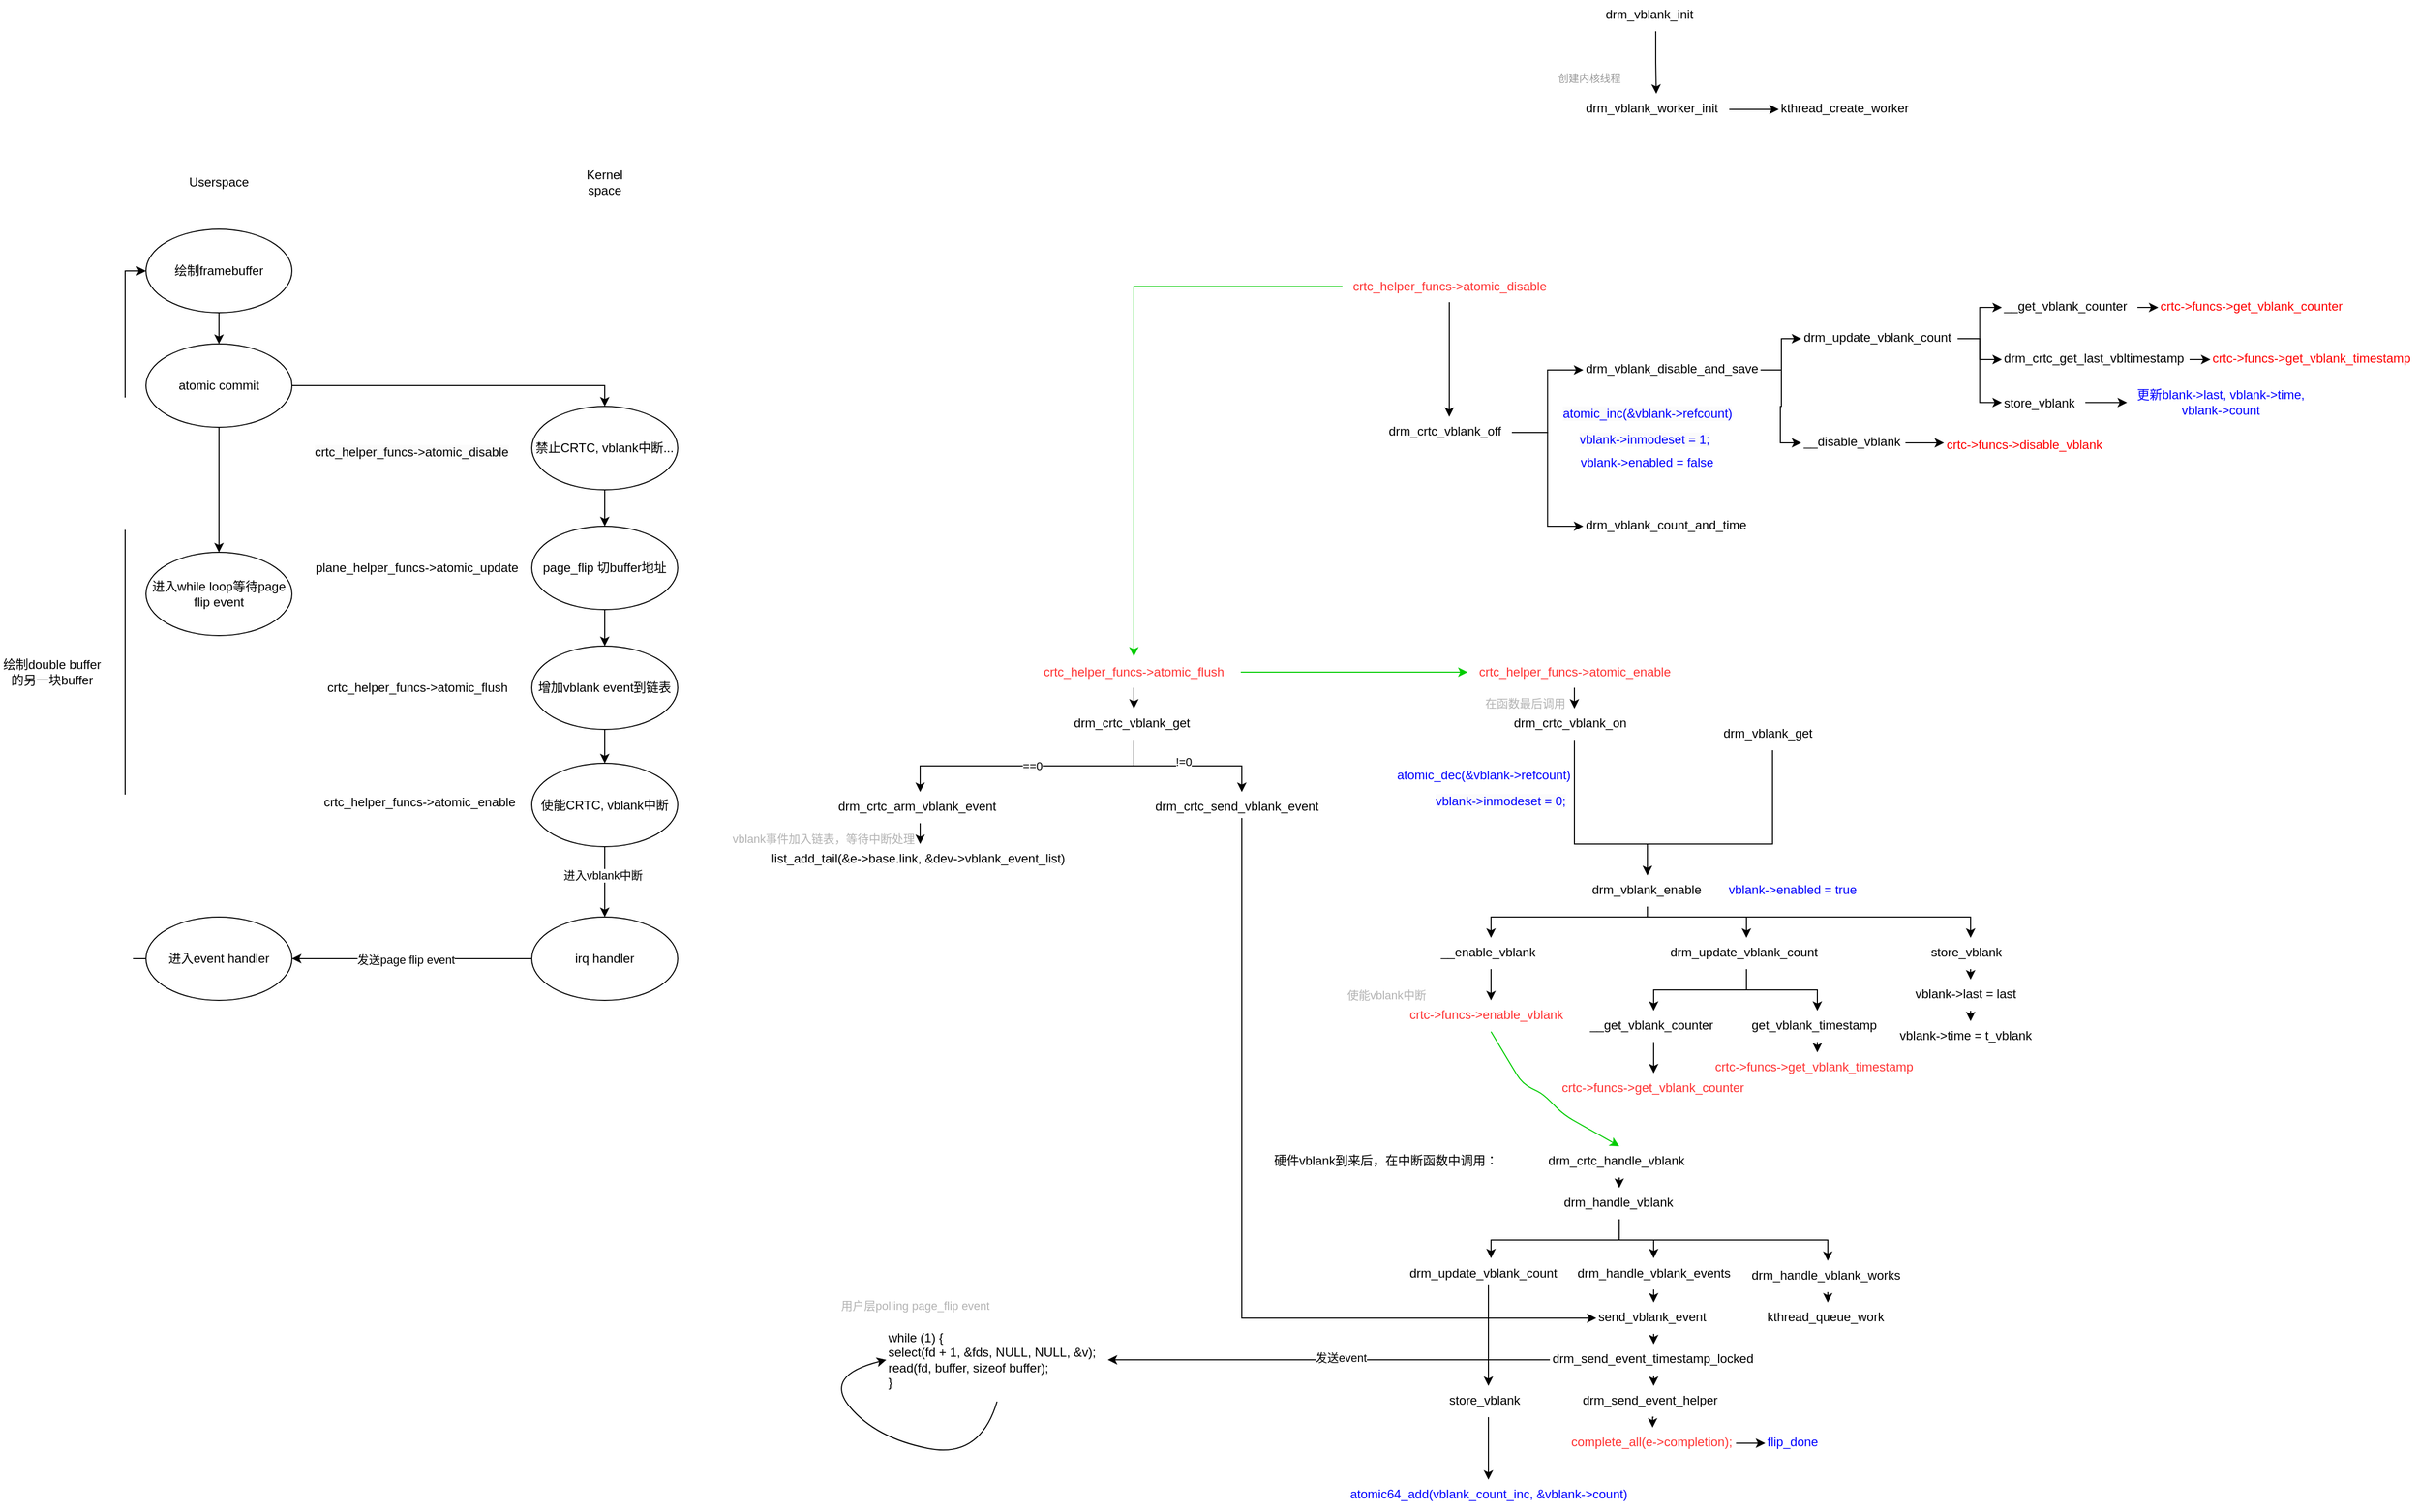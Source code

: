 <mxfile version="24.7.17">
  <diagram name="第 1 页" id="HQs-CLED2X2MUGQiXkbR">
    <mxGraphModel dx="2906" dy="1802" grid="1" gridSize="10" guides="1" tooltips="1" connect="1" arrows="1" fold="1" page="1" pageScale="1" pageWidth="827" pageHeight="1169" math="0" shadow="0">
      <root>
        <mxCell id="0" />
        <mxCell id="1" parent="0" />
        <mxCell id="Cp54ddVQhLDNcRKYRIW8-45" style="edgeStyle=orthogonalEdgeStyle;rounded=0;orthogonalLoop=1;jettySize=auto;html=1;exitX=0;exitY=0.5;exitDx=0;exitDy=0;entryX=0.5;entryY=0;entryDx=0;entryDy=0;strokeColor=#00CC00;" parent="1" source="Cp54ddVQhLDNcRKYRIW8-46" target="Cp54ddVQhLDNcRKYRIW8-13" edge="1">
          <mxGeometry relative="1" as="geometry" />
        </mxCell>
        <mxCell id="IefzmPHaQlymBjuVDhgg-29" style="edgeStyle=orthogonalEdgeStyle;rounded=0;orthogonalLoop=1;jettySize=auto;html=1;exitX=1;exitY=0.5;exitDx=0;exitDy=0;entryX=0;entryY=0.5;entryDx=0;entryDy=0;" edge="1" parent="1" source="HEfscEinG6NMkhZ_wRlj-1" target="Lhvy_onTUj4dt_1nR8uf-39">
          <mxGeometry relative="1" as="geometry" />
        </mxCell>
        <mxCell id="IefzmPHaQlymBjuVDhgg-30" style="edgeStyle=orthogonalEdgeStyle;rounded=0;orthogonalLoop=1;jettySize=auto;html=1;exitX=1;exitY=0.5;exitDx=0;exitDy=0;entryX=0;entryY=0.5;entryDx=0;entryDy=0;" edge="1" parent="1" source="HEfscEinG6NMkhZ_wRlj-1" target="IefzmPHaQlymBjuVDhgg-13">
          <mxGeometry relative="1" as="geometry" />
        </mxCell>
        <mxCell id="HEfscEinG6NMkhZ_wRlj-1" value="drm_crtc_vblank_off" style="text;whiteSpace=wrap;html=1;" parent="1" vertex="1">
          <mxGeometry x="140" y="-220" width="120" height="30" as="geometry" />
        </mxCell>
        <mxCell id="IefzmPHaQlymBjuVDhgg-1" style="edgeStyle=orthogonalEdgeStyle;rounded=0;orthogonalLoop=1;jettySize=auto;html=1;exitX=0.5;exitY=1;exitDx=0;exitDy=0;entryX=0.5;entryY=0;entryDx=0;entryDy=0;" edge="1" parent="1" source="HEfscEinG6NMkhZ_wRlj-2" target="Lhvy_onTUj4dt_1nR8uf-58">
          <mxGeometry relative="1" as="geometry" />
        </mxCell>
        <mxCell id="HEfscEinG6NMkhZ_wRlj-2" value="drm_vblank_init" style="text;whiteSpace=wrap;html=1;" parent="1" vertex="1">
          <mxGeometry x="348" y="-620" width="100" height="30" as="geometry" />
        </mxCell>
        <mxCell id="Lhvy_onTUj4dt_1nR8uf-33" style="edgeStyle=orthogonalEdgeStyle;rounded=0;orthogonalLoop=1;jettySize=auto;html=1;exitX=0.5;exitY=1;exitDx=0;exitDy=0;entryX=0.5;entryY=0;entryDx=0;entryDy=0;" parent="1" source="HEfscEinG6NMkhZ_wRlj-4" target="Lhvy_onTUj4dt_1nR8uf-5" edge="1">
          <mxGeometry relative="1" as="geometry">
            <Array as="points">
              <mxPoint x="320" y="190" />
              <mxPoint x="390" y="190" />
            </Array>
          </mxGeometry>
        </mxCell>
        <mxCell id="HEfscEinG6NMkhZ_wRlj-4" value="drm_crtc_vblank_on" style="text;whiteSpace=wrap;html=1;" parent="1" vertex="1">
          <mxGeometry x="260" y="60" width="120" height="30" as="geometry" />
        </mxCell>
        <mxCell id="Lhvy_onTUj4dt_1nR8uf-4" style="edgeStyle=orthogonalEdgeStyle;rounded=0;orthogonalLoop=1;jettySize=auto;html=1;exitX=0.5;exitY=1;exitDx=0;exitDy=0;entryX=0.5;entryY=0;entryDx=0;entryDy=0;" parent="1" source="Lhvy_onTUj4dt_1nR8uf-1" target="Lhvy_onTUj4dt_1nR8uf-2" edge="1">
          <mxGeometry relative="1" as="geometry" />
        </mxCell>
        <mxCell id="Lhvy_onTUj4dt_1nR8uf-1" value="__enable_vblank" style="text;whiteSpace=wrap;html=1;" parent="1" vertex="1">
          <mxGeometry x="190" y="280" width="100" height="30" as="geometry" />
        </mxCell>
        <mxCell id="Lhvy_onTUj4dt_1nR8uf-2" value="&lt;font color=&quot;#ff3333&quot;&gt;crtc-&amp;gt;funcs-&amp;gt;enable_vblank&lt;/font&gt;" style="text;whiteSpace=wrap;html=1;" parent="1" vertex="1">
          <mxGeometry x="160" y="340" width="160" height="30" as="geometry" />
        </mxCell>
        <mxCell id="Lhvy_onTUj4dt_1nR8uf-6" style="edgeStyle=orthogonalEdgeStyle;rounded=0;orthogonalLoop=1;jettySize=auto;html=1;exitX=0.5;exitY=1;exitDx=0;exitDy=0;entryX=0.5;entryY=0;entryDx=0;entryDy=0;" parent="1" source="Lhvy_onTUj4dt_1nR8uf-5" target="Lhvy_onTUj4dt_1nR8uf-1" edge="1">
          <mxGeometry relative="1" as="geometry">
            <Array as="points">
              <mxPoint x="390" y="260" />
              <mxPoint x="240" y="260" />
            </Array>
          </mxGeometry>
        </mxCell>
        <mxCell id="Lhvy_onTUj4dt_1nR8uf-8" style="edgeStyle=orthogonalEdgeStyle;rounded=0;orthogonalLoop=1;jettySize=auto;html=1;exitX=0.5;exitY=1;exitDx=0;exitDy=0;entryX=0.5;entryY=0;entryDx=0;entryDy=0;" parent="1" source="Lhvy_onTUj4dt_1nR8uf-5" target="Lhvy_onTUj4dt_1nR8uf-7" edge="1">
          <mxGeometry relative="1" as="geometry">
            <Array as="points">
              <mxPoint x="390" y="260" />
              <mxPoint x="485" y="260" />
            </Array>
          </mxGeometry>
        </mxCell>
        <mxCell id="Lhvy_onTUj4dt_1nR8uf-18" style="edgeStyle=orthogonalEdgeStyle;rounded=0;orthogonalLoop=1;jettySize=auto;html=1;exitX=0.5;exitY=1;exitDx=0;exitDy=0;entryX=0.5;entryY=0;entryDx=0;entryDy=0;" parent="1" source="Lhvy_onTUj4dt_1nR8uf-5" target="Lhvy_onTUj4dt_1nR8uf-17" edge="1">
          <mxGeometry relative="1" as="geometry">
            <Array as="points">
              <mxPoint x="390" y="260" />
              <mxPoint x="700" y="260" />
            </Array>
          </mxGeometry>
        </mxCell>
        <mxCell id="Lhvy_onTUj4dt_1nR8uf-5" value="drm_vblank_enable" style="text;whiteSpace=wrap;html=1;" parent="1" vertex="1">
          <mxGeometry x="335" y="220" width="110" height="30" as="geometry" />
        </mxCell>
        <mxCell id="IefzmPHaQlymBjuVDhgg-18" style="edgeStyle=orthogonalEdgeStyle;rounded=0;orthogonalLoop=1;jettySize=auto;html=1;exitX=0.5;exitY=1;exitDx=0;exitDy=0;entryX=0.5;entryY=0;entryDx=0;entryDy=0;" edge="1" parent="1" source="Lhvy_onTUj4dt_1nR8uf-7" target="Lhvy_onTUj4dt_1nR8uf-9">
          <mxGeometry relative="1" as="geometry" />
        </mxCell>
        <mxCell id="IefzmPHaQlymBjuVDhgg-19" style="edgeStyle=orthogonalEdgeStyle;rounded=0;orthogonalLoop=1;jettySize=auto;html=1;exitX=0.5;exitY=1;exitDx=0;exitDy=0;entryX=0.5;entryY=0;entryDx=0;entryDy=0;" edge="1" parent="1" source="Lhvy_onTUj4dt_1nR8uf-7" target="Lhvy_onTUj4dt_1nR8uf-13">
          <mxGeometry relative="1" as="geometry" />
        </mxCell>
        <mxCell id="Lhvy_onTUj4dt_1nR8uf-7" value="drm_update_vblank_count" style="text;whiteSpace=wrap;html=1;" parent="1" vertex="1">
          <mxGeometry x="410" y="280" width="150" height="30" as="geometry" />
        </mxCell>
        <mxCell id="Lhvy_onTUj4dt_1nR8uf-12" style="edgeStyle=orthogonalEdgeStyle;rounded=0;orthogonalLoop=1;jettySize=auto;html=1;exitX=0.5;exitY=1;exitDx=0;exitDy=0;entryX=0.5;entryY=0;entryDx=0;entryDy=0;" parent="1" source="Lhvy_onTUj4dt_1nR8uf-9" target="Lhvy_onTUj4dt_1nR8uf-11" edge="1">
          <mxGeometry relative="1" as="geometry" />
        </mxCell>
        <mxCell id="Lhvy_onTUj4dt_1nR8uf-9" value="__get_vblank_counter" style="text;whiteSpace=wrap;html=1;" parent="1" vertex="1">
          <mxGeometry x="333" y="350" width="126" height="30" as="geometry" />
        </mxCell>
        <mxCell id="Lhvy_onTUj4dt_1nR8uf-11" value="&lt;font color=&quot;#ff3333&quot;&gt;crtc-&amp;gt;funcs-&amp;gt;get_vblank_counter&lt;/font&gt;" style="text;whiteSpace=wrap;html=1;" parent="1" vertex="1">
          <mxGeometry x="306" y="410" width="180" height="30" as="geometry" />
        </mxCell>
        <mxCell id="IefzmPHaQlymBjuVDhgg-20" style="edgeStyle=orthogonalEdgeStyle;rounded=0;orthogonalLoop=1;jettySize=auto;html=1;exitX=0.5;exitY=1;exitDx=0;exitDy=0;entryX=0.5;entryY=0;entryDx=0;entryDy=0;" edge="1" parent="1" source="Lhvy_onTUj4dt_1nR8uf-13" target="Lhvy_onTUj4dt_1nR8uf-15">
          <mxGeometry relative="1" as="geometry" />
        </mxCell>
        <mxCell id="Lhvy_onTUj4dt_1nR8uf-13" value="get_vblank_timestamp" style="text;whiteSpace=wrap;html=1;" parent="1" vertex="1">
          <mxGeometry x="488" y="350" width="130" height="30" as="geometry" />
        </mxCell>
        <mxCell id="Lhvy_onTUj4dt_1nR8uf-15" value="&lt;font color=&quot;#ff3333&quot;&gt;crtc-&amp;gt;funcs-&amp;gt;get_vblank_timestamp&lt;/font&gt;" style="text;whiteSpace=wrap;html=1;" parent="1" vertex="1">
          <mxGeometry x="453" y="390" width="200" height="30" as="geometry" />
        </mxCell>
        <mxCell id="Lhvy_onTUj4dt_1nR8uf-24" style="edgeStyle=orthogonalEdgeStyle;rounded=0;orthogonalLoop=1;jettySize=auto;html=1;exitX=0.5;exitY=1;exitDx=0;exitDy=0;entryX=0.5;entryY=0;entryDx=0;entryDy=0;" parent="1" source="Lhvy_onTUj4dt_1nR8uf-17" target="Lhvy_onTUj4dt_1nR8uf-19" edge="1">
          <mxGeometry relative="1" as="geometry" />
        </mxCell>
        <mxCell id="Lhvy_onTUj4dt_1nR8uf-17" value="store_vblank" style="text;whiteSpace=wrap;html=1;" parent="1" vertex="1">
          <mxGeometry x="660" y="280" width="80" height="30" as="geometry" />
        </mxCell>
        <mxCell id="Lhvy_onTUj4dt_1nR8uf-25" style="edgeStyle=orthogonalEdgeStyle;rounded=0;orthogonalLoop=1;jettySize=auto;html=1;exitX=0.5;exitY=1;exitDx=0;exitDy=0;entryX=0.5;entryY=0;entryDx=0;entryDy=0;" parent="1" source="Lhvy_onTUj4dt_1nR8uf-19" target="Lhvy_onTUj4dt_1nR8uf-20" edge="1">
          <mxGeometry relative="1" as="geometry" />
        </mxCell>
        <mxCell id="Lhvy_onTUj4dt_1nR8uf-19" value="vblank-&gt;last = last" style="text;whiteSpace=wrap;html=1;" parent="1" vertex="1">
          <mxGeometry x="645" y="320" width="110" height="30" as="geometry" />
        </mxCell>
        <mxCell id="Lhvy_onTUj4dt_1nR8uf-20" value="vblank-&amp;gt;time = t_vblank" style="text;whiteSpace=wrap;html=1;" parent="1" vertex="1">
          <mxGeometry x="630" y="360" width="140" height="30" as="geometry" />
        </mxCell>
        <mxCell id="Lhvy_onTUj4dt_1nR8uf-36" style="edgeStyle=orthogonalEdgeStyle;rounded=0;orthogonalLoop=1;jettySize=auto;html=1;entryX=0.5;entryY=0;entryDx=0;entryDy=0;" parent="1" source="Lhvy_onTUj4dt_1nR8uf-22" target="Lhvy_onTUj4dt_1nR8uf-5" edge="1">
          <mxGeometry relative="1" as="geometry">
            <Array as="points">
              <mxPoint x="510" y="190" />
              <mxPoint x="390" y="190" />
            </Array>
          </mxGeometry>
        </mxCell>
        <mxCell id="Lhvy_onTUj4dt_1nR8uf-22" value="drm_vblank_get" style="text;whiteSpace=wrap;html=1;" parent="1" vertex="1">
          <mxGeometry x="461" y="70" width="100" height="30" as="geometry" />
        </mxCell>
        <mxCell id="IefzmPHaQlymBjuVDhgg-8" value="" style="edgeStyle=orthogonalEdgeStyle;rounded=0;orthogonalLoop=1;jettySize=auto;html=1;" edge="1" parent="1" source="Lhvy_onTUj4dt_1nR8uf-39" target="IefzmPHaQlymBjuVDhgg-7">
          <mxGeometry relative="1" as="geometry" />
        </mxCell>
        <mxCell id="IefzmPHaQlymBjuVDhgg-10" style="edgeStyle=orthogonalEdgeStyle;rounded=0;orthogonalLoop=1;jettySize=auto;html=1;exitX=1;exitY=0.5;exitDx=0;exitDy=0;entryX=0;entryY=0.5;entryDx=0;entryDy=0;" edge="1" parent="1" source="Lhvy_onTUj4dt_1nR8uf-39" target="IefzmPHaQlymBjuVDhgg-9">
          <mxGeometry relative="1" as="geometry" />
        </mxCell>
        <mxCell id="Lhvy_onTUj4dt_1nR8uf-39" value="drm_vblank_disable_and_save" style="text;whiteSpace=wrap;html=1;" parent="1" vertex="1">
          <mxGeometry x="328.5" y="-280" width="170" height="30" as="geometry" />
        </mxCell>
        <mxCell id="Lhvy_onTUj4dt_1nR8uf-44" value="&lt;span style=&quot;color: rgb(0, 0, 255); font-family: Helvetica; font-size: 12px; font-style: normal; font-variant-ligatures: normal; font-variant-caps: normal; font-weight: 400; letter-spacing: normal; orphans: 2; text-align: center; text-indent: 0px; text-transform: none; widows: 2; word-spacing: 0px; -webkit-text-stroke-width: 0px; white-space: normal; background-color: rgb(251, 251, 251); text-decoration-thickness: initial; text-decoration-style: initial; text-decoration-color: initial; display: inline !important; float: none;&quot;&gt;vblank-&amp;gt;inmodeset = 0;&lt;/span&gt;" style="text;whiteSpace=wrap;html=1;" parent="1" vertex="1">
          <mxGeometry x="185" y="135" width="130" height="30" as="geometry" />
        </mxCell>
        <mxCell id="Lhvy_onTUj4dt_1nR8uf-60" style="edgeStyle=orthogonalEdgeStyle;rounded=0;orthogonalLoop=1;jettySize=auto;html=1;exitX=0.5;exitY=1;exitDx=0;exitDy=0;" parent="1" source="Lhvy_onTUj4dt_1nR8uf-46" target="Lhvy_onTUj4dt_1nR8uf-51" edge="1">
          <mxGeometry relative="1" as="geometry">
            <Array as="points">
              <mxPoint x="363" y="570" />
              <mxPoint x="240" y="570" />
            </Array>
          </mxGeometry>
        </mxCell>
        <mxCell id="Lhvy_onTUj4dt_1nR8uf-61" style="edgeStyle=orthogonalEdgeStyle;rounded=0;orthogonalLoop=1;jettySize=auto;html=1;exitX=0.5;exitY=1;exitDx=0;exitDy=0;entryX=0.5;entryY=0;entryDx=0;entryDy=0;" parent="1" source="Lhvy_onTUj4dt_1nR8uf-46" target="Lhvy_onTUj4dt_1nR8uf-52" edge="1">
          <mxGeometry relative="1" as="geometry" />
        </mxCell>
        <mxCell id="Lhvy_onTUj4dt_1nR8uf-62" style="edgeStyle=orthogonalEdgeStyle;rounded=0;orthogonalLoop=1;jettySize=auto;html=1;exitX=0.5;exitY=1;exitDx=0;exitDy=0;entryX=0.5;entryY=0;entryDx=0;entryDy=0;" parent="1" source="Lhvy_onTUj4dt_1nR8uf-46" target="Lhvy_onTUj4dt_1nR8uf-53" edge="1">
          <mxGeometry relative="1" as="geometry" />
        </mxCell>
        <mxCell id="Lhvy_onTUj4dt_1nR8uf-46" value="drm_handle_vblank" style="text;whiteSpace=wrap;html=1;" parent="1" vertex="1">
          <mxGeometry x="308" y="520" width="110" height="30" as="geometry" />
        </mxCell>
        <mxCell id="Lhvy_onTUj4dt_1nR8uf-59" style="edgeStyle=orthogonalEdgeStyle;rounded=0;orthogonalLoop=1;jettySize=auto;html=1;exitX=0.5;exitY=1;exitDx=0;exitDy=0;entryX=0.5;entryY=0;entryDx=0;entryDy=0;" parent="1" source="Lhvy_onTUj4dt_1nR8uf-47" target="Lhvy_onTUj4dt_1nR8uf-46" edge="1">
          <mxGeometry relative="1" as="geometry" />
        </mxCell>
        <mxCell id="Lhvy_onTUj4dt_1nR8uf-47" value="drm_crtc_handle_vblank" style="text;whiteSpace=wrap;html=1;" parent="1" vertex="1">
          <mxGeometry x="293" y="480" width="140" height="30" as="geometry" />
        </mxCell>
        <mxCell id="Lhvy_onTUj4dt_1nR8uf-48" value="硬件vblank到来后，在中断函数中调用：" style="text;whiteSpace=wrap;html=1;" parent="1" vertex="1">
          <mxGeometry x="30" y="480" width="220" height="30" as="geometry" />
        </mxCell>
        <mxCell id="Lhvy_onTUj4dt_1nR8uf-49" value="vblank-&amp;gt;enabled = false" style="text;whiteSpace=wrap;html=1;fontColor=#0000FF;" parent="1" vertex="1">
          <mxGeometry x="323.5" y="-190" width="137.5" height="30" as="geometry" />
        </mxCell>
        <mxCell id="a2wnVY5ExP5OAnXWWHzz-3" style="edgeStyle=orthogonalEdgeStyle;rounded=0;orthogonalLoop=1;jettySize=auto;html=1;exitX=0.5;exitY=1;exitDx=0;exitDy=0;entryX=0.5;entryY=0;entryDx=0;entryDy=0;" parent="1" source="Lhvy_onTUj4dt_1nR8uf-51" target="a2wnVY5ExP5OAnXWWHzz-1" edge="1">
          <mxGeometry relative="1" as="geometry" />
        </mxCell>
        <mxCell id="Lhvy_onTUj4dt_1nR8uf-51" value="drm_update_vblank_count" style="text;whiteSpace=wrap;html=1;" parent="1" vertex="1">
          <mxGeometry x="160" y="587.5" width="155" height="25" as="geometry" />
        </mxCell>
        <mxCell id="Cp54ddVQhLDNcRKYRIW8-3" style="edgeStyle=orthogonalEdgeStyle;rounded=0;orthogonalLoop=1;jettySize=auto;html=1;exitX=0.5;exitY=1;exitDx=0;exitDy=0;entryX=0.5;entryY=0;entryDx=0;entryDy=0;" parent="1" source="Lhvy_onTUj4dt_1nR8uf-52" target="Lhvy_onTUj4dt_1nR8uf-54" edge="1">
          <mxGeometry relative="1" as="geometry" />
        </mxCell>
        <mxCell id="Lhvy_onTUj4dt_1nR8uf-52" value="drm_handle_vblank_events" style="text;whiteSpace=wrap;html=1;" parent="1" vertex="1">
          <mxGeometry x="321" y="587.5" width="150" height="30" as="geometry" />
        </mxCell>
        <mxCell id="Lhvy_onTUj4dt_1nR8uf-64" style="edgeStyle=orthogonalEdgeStyle;rounded=0;orthogonalLoop=1;jettySize=auto;html=1;exitX=0.5;exitY=1;exitDx=0;exitDy=0;entryX=0.5;entryY=0;entryDx=0;entryDy=0;" parent="1" source="Lhvy_onTUj4dt_1nR8uf-53" target="Lhvy_onTUj4dt_1nR8uf-55" edge="1">
          <mxGeometry relative="1" as="geometry" />
        </mxCell>
        <mxCell id="Lhvy_onTUj4dt_1nR8uf-53" value="drm_handle_vblank_works" style="text;whiteSpace=wrap;html=1;" parent="1" vertex="1">
          <mxGeometry x="488" y="590" width="150" height="30" as="geometry" />
        </mxCell>
        <mxCell id="Cp54ddVQhLDNcRKYRIW8-5" style="edgeStyle=orthogonalEdgeStyle;rounded=0;orthogonalLoop=1;jettySize=auto;html=1;exitX=0.5;exitY=1;exitDx=0;exitDy=0;entryX=0.5;entryY=0;entryDx=0;entryDy=0;" parent="1" source="Lhvy_onTUj4dt_1nR8uf-54" target="Cp54ddVQhLDNcRKYRIW8-4" edge="1">
          <mxGeometry relative="1" as="geometry" />
        </mxCell>
        <mxCell id="Lhvy_onTUj4dt_1nR8uf-54" value="send_vblank_event" style="text;whiteSpace=wrap;html=1;" parent="1" vertex="1">
          <mxGeometry x="341" y="630" width="110" height="30" as="geometry" />
        </mxCell>
        <mxCell id="Lhvy_onTUj4dt_1nR8uf-55" value="kthread_queue_work" style="text;whiteSpace=wrap;html=1;" parent="1" vertex="1">
          <mxGeometry x="503" y="630" width="120" height="30" as="geometry" />
        </mxCell>
        <mxCell id="IefzmPHaQlymBjuVDhgg-4" value="" style="edgeStyle=orthogonalEdgeStyle;rounded=0;orthogonalLoop=1;jettySize=auto;html=1;" edge="1" parent="1" source="Lhvy_onTUj4dt_1nR8uf-58" target="IefzmPHaQlymBjuVDhgg-3">
          <mxGeometry relative="1" as="geometry" />
        </mxCell>
        <mxCell id="Lhvy_onTUj4dt_1nR8uf-58" value="drm_vblank_worker_init" style="text;whiteSpace=wrap;html=1;" parent="1" vertex="1">
          <mxGeometry x="328.5" y="-530" width="140" height="30" as="geometry" />
        </mxCell>
        <mxCell id="Cp54ddVQhLDNcRKYRIW8-7" style="edgeStyle=orthogonalEdgeStyle;rounded=0;orthogonalLoop=1;jettySize=auto;html=1;exitX=0.5;exitY=1;exitDx=0;exitDy=0;entryX=0.5;entryY=0;entryDx=0;entryDy=0;" parent="1" source="Cp54ddVQhLDNcRKYRIW8-4" target="Cp54ddVQhLDNcRKYRIW8-6" edge="1">
          <mxGeometry relative="1" as="geometry" />
        </mxCell>
        <mxCell id="Cp54ddVQhLDNcRKYRIW8-49" style="edgeStyle=orthogonalEdgeStyle;rounded=0;orthogonalLoop=1;jettySize=auto;html=1;exitX=0;exitY=0.5;exitDx=0;exitDy=0;entryX=1;entryY=0.5;entryDx=0;entryDy=0;" parent="1" source="Cp54ddVQhLDNcRKYRIW8-4" target="Cp54ddVQhLDNcRKYRIW8-48" edge="1">
          <mxGeometry relative="1" as="geometry" />
        </mxCell>
        <mxCell id="Cp54ddVQhLDNcRKYRIW8-52" value="发送event" style="edgeLabel;html=1;align=center;verticalAlign=middle;resizable=0;points=[];" parent="Cp54ddVQhLDNcRKYRIW8-49" vertex="1" connectable="0">
          <mxGeometry x="-0.051" y="-2" relative="1" as="geometry">
            <mxPoint as="offset" />
          </mxGeometry>
        </mxCell>
        <mxCell id="Cp54ddVQhLDNcRKYRIW8-4" value="drm_send_event_timestamp_locked" style="text;whiteSpace=wrap;html=1;" parent="1" vertex="1">
          <mxGeometry x="296.5" y="670" width="199" height="30" as="geometry" />
        </mxCell>
        <mxCell id="Cp54ddVQhLDNcRKYRIW8-9" style="edgeStyle=orthogonalEdgeStyle;rounded=0;orthogonalLoop=1;jettySize=auto;html=1;exitX=0.5;exitY=1;exitDx=0;exitDy=0;entryX=0.5;entryY=0;entryDx=0;entryDy=0;" parent="1" source="Cp54ddVQhLDNcRKYRIW8-6" target="Cp54ddVQhLDNcRKYRIW8-8" edge="1">
          <mxGeometry relative="1" as="geometry" />
        </mxCell>
        <mxCell id="Cp54ddVQhLDNcRKYRIW8-6" value="drm_send_event_helper" style="text;whiteSpace=wrap;html=1;" parent="1" vertex="1">
          <mxGeometry x="326" y="710" width="140" height="30" as="geometry" />
        </mxCell>
        <mxCell id="Cp54ddVQhLDNcRKYRIW8-54" style="edgeStyle=orthogonalEdgeStyle;rounded=0;orthogonalLoop=1;jettySize=auto;html=1;exitX=1;exitY=0.5;exitDx=0;exitDy=0;entryX=0;entryY=0.5;entryDx=0;entryDy=0;" parent="1" source="Cp54ddVQhLDNcRKYRIW8-8" target="Cp54ddVQhLDNcRKYRIW8-53" edge="1">
          <mxGeometry relative="1" as="geometry" />
        </mxCell>
        <mxCell id="Cp54ddVQhLDNcRKYRIW8-8" value="&lt;font color=&quot;#ff3333&quot;&gt;complete_all(e-&amp;gt;completion);&lt;/font&gt;" style="text;whiteSpace=wrap;html=1;" parent="1" vertex="1">
          <mxGeometry x="315" y="750" width="160" height="30" as="geometry" />
        </mxCell>
        <mxCell id="Cp54ddVQhLDNcRKYRIW8-12" style="edgeStyle=orthogonalEdgeStyle;rounded=0;orthogonalLoop=1;jettySize=auto;html=1;exitX=0.5;exitY=1;exitDx=0;exitDy=0;entryX=0.5;entryY=0;entryDx=0;entryDy=0;" parent="1" source="Cp54ddVQhLDNcRKYRIW8-10" target="HEfscEinG6NMkhZ_wRlj-4" edge="1">
          <mxGeometry relative="1" as="geometry" />
        </mxCell>
        <mxCell id="Cp54ddVQhLDNcRKYRIW8-10" value="&lt;font color=&quot;#ff3333&quot;&gt;crtc_helper_funcs-&amp;gt;atomic_enable&lt;/font&gt;" style="text;html=1;align=center;verticalAlign=middle;whiteSpace=wrap;rounded=0;" parent="1" vertex="1">
          <mxGeometry x="217.5" y="10" width="205" height="30" as="geometry" />
        </mxCell>
        <mxCell id="Cp54ddVQhLDNcRKYRIW8-11" value="&lt;font color=&quot;#b3b3b3&quot; style=&quot;font-size: 11px;&quot;&gt;使能vblank中断&lt;/font&gt;" style="text;html=1;align=center;verticalAlign=middle;whiteSpace=wrap;rounded=0;" parent="1" vertex="1">
          <mxGeometry x="95" y="320" width="90" height="30" as="geometry" />
        </mxCell>
        <mxCell id="Cp54ddVQhLDNcRKYRIW8-18" style="edgeStyle=orthogonalEdgeStyle;rounded=0;orthogonalLoop=1;jettySize=auto;html=1;exitX=1;exitY=0.5;exitDx=0;exitDy=0;entryX=0;entryY=0.5;entryDx=0;entryDy=0;strokeColor=#00CC00;" parent="1" source="Cp54ddVQhLDNcRKYRIW8-13" target="Cp54ddVQhLDNcRKYRIW8-10" edge="1">
          <mxGeometry relative="1" as="geometry" />
        </mxCell>
        <mxCell id="Cp54ddVQhLDNcRKYRIW8-33" style="edgeStyle=orthogonalEdgeStyle;rounded=0;orthogonalLoop=1;jettySize=auto;html=1;exitX=0.5;exitY=1;exitDx=0;exitDy=0;entryX=0.5;entryY=0;entryDx=0;entryDy=0;" parent="1" source="Cp54ddVQhLDNcRKYRIW8-13" target="Cp54ddVQhLDNcRKYRIW8-32" edge="1">
          <mxGeometry relative="1" as="geometry" />
        </mxCell>
        <mxCell id="Cp54ddVQhLDNcRKYRIW8-13" value="&lt;font color=&quot;#ff3333&quot;&gt;crtc_helper_funcs-&amp;gt;atomic_flush&lt;/font&gt;" style="text;html=1;align=center;verticalAlign=middle;whiteSpace=wrap;rounded=0;" parent="1" vertex="1">
          <mxGeometry x="-205" y="10" width="205" height="30" as="geometry" />
        </mxCell>
        <mxCell id="Cp54ddVQhLDNcRKYRIW8-27" style="edgeStyle=orthogonalEdgeStyle;rounded=0;orthogonalLoop=1;jettySize=auto;html=1;exitX=0.5;exitY=1;exitDx=0;exitDy=0;entryX=0.5;entryY=0;entryDx=0;entryDy=0;" parent="1" source="Cp54ddVQhLDNcRKYRIW8-14" target="Cp54ddVQhLDNcRKYRIW8-26" edge="1">
          <mxGeometry relative="1" as="geometry" />
        </mxCell>
        <mxCell id="Cp54ddVQhLDNcRKYRIW8-14" value="drm_crtc_arm_vblank_event" style="text;whiteSpace=wrap;html=1;" parent="1" vertex="1">
          <mxGeometry x="-388.12" y="140" width="161.25" height="30" as="geometry" />
        </mxCell>
        <mxCell id="Cp54ddVQhLDNcRKYRIW8-15" value="&lt;font style=&quot;font-size: 11px;&quot; color=&quot;#b3b3b3&quot;&gt;在函数最后调用&lt;/font&gt;" style="text;html=1;align=center;verticalAlign=middle;whiteSpace=wrap;rounded=0;" parent="1" vertex="1">
          <mxGeometry x="217.5" y="40" width="110" height="30" as="geometry" />
        </mxCell>
        <mxCell id="Cp54ddVQhLDNcRKYRIW8-24" value="" style="curved=0;endArrow=classic;html=1;rounded=1;exitX=0.5;exitY=1;exitDx=0;exitDy=0;entryX=0.5;entryY=0;entryDx=0;entryDy=0;fontColor=#FF0000;labelBackgroundColor=#FFFFFF;labelBorderColor=none;textShadow=0;strokeColor=#00CC00;" parent="1" source="Lhvy_onTUj4dt_1nR8uf-2" target="Lhvy_onTUj4dt_1nR8uf-47" edge="1">
          <mxGeometry width="50" height="50" relative="1" as="geometry">
            <mxPoint x="350" y="330" as="sourcePoint" />
            <mxPoint x="400" y="280" as="targetPoint" />
            <Array as="points">
              <mxPoint x="270" y="420" />
              <mxPoint x="290" y="430" />
              <mxPoint x="310" y="450" />
            </Array>
          </mxGeometry>
        </mxCell>
        <mxCell id="Cp54ddVQhLDNcRKYRIW8-26" value="list_add_tail(&amp;e-&gt;base.link, &amp;dev-&gt;vblank_event_list)" style="text;whiteSpace=wrap;html=1;" parent="1" vertex="1">
          <mxGeometry x="-452.49" y="190" width="290" height="30" as="geometry" />
        </mxCell>
        <mxCell id="Cp54ddVQhLDNcRKYRIW8-28" value="&lt;font color=&quot;#b3b3b3&quot; style=&quot;font-size: 11px;&quot;&gt;vblank事件加入链表，等待中断处理&lt;/font&gt;" style="text;html=1;align=center;verticalAlign=middle;whiteSpace=wrap;rounded=0;" parent="1" vertex="1">
          <mxGeometry x="-510" y="170" width="220" height="30" as="geometry" />
        </mxCell>
        <mxCell id="Cp54ddVQhLDNcRKYRIW8-31" style="edgeStyle=orthogonalEdgeStyle;rounded=0;orthogonalLoop=1;jettySize=auto;html=1;exitX=0.5;exitY=1;exitDx=0;exitDy=0;entryX=0;entryY=0.5;entryDx=0;entryDy=0;" parent="1" source="Cp54ddVQhLDNcRKYRIW8-29" target="Lhvy_onTUj4dt_1nR8uf-54" edge="1">
          <mxGeometry relative="1" as="geometry" />
        </mxCell>
        <mxCell id="Cp54ddVQhLDNcRKYRIW8-29" value="drm_crtc_send_vblank_event" style="text;whiteSpace=wrap;html=1;" parent="1" vertex="1">
          <mxGeometry x="-84" y="140" width="170" height="25" as="geometry" />
        </mxCell>
        <mxCell id="Cp54ddVQhLDNcRKYRIW8-34" style="edgeStyle=orthogonalEdgeStyle;rounded=0;orthogonalLoop=1;jettySize=auto;html=1;exitX=0.5;exitY=1;exitDx=0;exitDy=0;entryX=0.5;entryY=0;entryDx=0;entryDy=0;" parent="1" source="Cp54ddVQhLDNcRKYRIW8-32" target="Cp54ddVQhLDNcRKYRIW8-14" edge="1">
          <mxGeometry relative="1" as="geometry" />
        </mxCell>
        <mxCell id="Cp54ddVQhLDNcRKYRIW8-37" value="==0" style="edgeLabel;html=1;align=center;verticalAlign=middle;resizable=0;points=[];" parent="Cp54ddVQhLDNcRKYRIW8-34" vertex="1" connectable="0">
          <mxGeometry x="-0.04" relative="1" as="geometry">
            <mxPoint as="offset" />
          </mxGeometry>
        </mxCell>
        <mxCell id="Cp54ddVQhLDNcRKYRIW8-40" style="edgeStyle=orthogonalEdgeStyle;rounded=0;orthogonalLoop=1;jettySize=auto;html=1;exitX=0.5;exitY=1;exitDx=0;exitDy=0;entryX=0.5;entryY=0;entryDx=0;entryDy=0;" parent="1" source="Cp54ddVQhLDNcRKYRIW8-32" target="Cp54ddVQhLDNcRKYRIW8-29" edge="1">
          <mxGeometry relative="1" as="geometry" />
        </mxCell>
        <mxCell id="Cp54ddVQhLDNcRKYRIW8-41" value="!=0" style="edgeLabel;html=1;align=center;verticalAlign=middle;resizable=0;points=[];" parent="Cp54ddVQhLDNcRKYRIW8-40" vertex="1" connectable="0">
          <mxGeometry x="-0.056" y="4" relative="1" as="geometry">
            <mxPoint as="offset" />
          </mxGeometry>
        </mxCell>
        <mxCell id="Cp54ddVQhLDNcRKYRIW8-32" value="drm_crtc_vblank_get" style="text;whiteSpace=wrap;html=1;" parent="1" vertex="1">
          <mxGeometry x="-162.49" y="60" width="120" height="30" as="geometry" />
        </mxCell>
        <mxCell id="Cp54ddVQhLDNcRKYRIW8-42" value="vblank-&amp;gt;enabled = true" style="text;whiteSpace=wrap;html=1;fontColor=#0000FF;" parent="1" vertex="1">
          <mxGeometry x="466" y="220" width="134" height="30" as="geometry" />
        </mxCell>
        <mxCell id="Cp54ddVQhLDNcRKYRIW8-43" value="&lt;font color=&quot;#0000ff&quot;&gt;atomic_dec(&amp;amp;vblank-&amp;gt;refcount)&lt;/font&gt;" style="text;whiteSpace=wrap;html=1;" parent="1" vertex="1">
          <mxGeometry x="147.5" y="110" width="180" height="30" as="geometry" />
        </mxCell>
        <mxCell id="Cp54ddVQhLDNcRKYRIW8-44" value="&lt;span style=&quot;color: rgb(0, 0, 255); font-family: Helvetica; font-size: 12px; font-style: normal; font-variant-ligatures: normal; font-variant-caps: normal; font-weight: 400; letter-spacing: normal; orphans: 2; text-align: left; text-indent: 0px; text-transform: none; widows: 2; word-spacing: 0px; -webkit-text-stroke-width: 0px; white-space: normal; background-color: rgb(251, 251, 251); text-decoration-thickness: initial; text-decoration-style: initial; text-decoration-color: initial; display: inline !important; float: none;&quot;&gt;atomic_inc(&amp;amp;vblank-&amp;gt;refcount)&lt;/span&gt;" style="text;whiteSpace=wrap;html=1;" parent="1" vertex="1">
          <mxGeometry x="306.5" y="-237.5" width="167" height="30" as="geometry" />
        </mxCell>
        <mxCell id="Cp54ddVQhLDNcRKYRIW8-47" style="edgeStyle=orthogonalEdgeStyle;rounded=0;orthogonalLoop=1;jettySize=auto;html=1;exitX=0.5;exitY=1;exitDx=0;exitDy=0;entryX=0.5;entryY=0;entryDx=0;entryDy=0;" parent="1" source="Cp54ddVQhLDNcRKYRIW8-46" target="HEfscEinG6NMkhZ_wRlj-1" edge="1">
          <mxGeometry relative="1" as="geometry" />
        </mxCell>
        <mxCell id="Cp54ddVQhLDNcRKYRIW8-46" value="&lt;font color=&quot;#ff3333&quot;&gt;crtc_helper_funcs-&amp;gt;atomic_disable&lt;/font&gt;" style="text;html=1;align=center;verticalAlign=middle;whiteSpace=wrap;rounded=0;" parent="1" vertex="1">
          <mxGeometry x="97.5" y="-360" width="205" height="30" as="geometry" />
        </mxCell>
        <mxCell id="Cp54ddVQhLDNcRKYRIW8-48" value="while (1) {&lt;br&gt;select(fd + 1, &amp;amp;fds, NULL, NULL, &amp;amp;v);&lt;br&gt;read(fd, buffer, sizeof buffer);&lt;div&gt;}&lt;/div&gt;" style="text;html=1;align=left;verticalAlign=middle;whiteSpace=wrap;rounded=0;" parent="1" vertex="1">
          <mxGeometry x="-340" y="645" width="212.49" height="80" as="geometry" />
        </mxCell>
        <mxCell id="Cp54ddVQhLDNcRKYRIW8-50" value="" style="curved=1;endArrow=classic;html=1;rounded=0;exitX=0.5;exitY=1;exitDx=0;exitDy=0;entryX=0;entryY=0.5;entryDx=0;entryDy=0;" parent="1" source="Cp54ddVQhLDNcRKYRIW8-48" target="Cp54ddVQhLDNcRKYRIW8-48" edge="1">
          <mxGeometry width="50" height="50" relative="1" as="geometry">
            <mxPoint x="-240" y="790" as="sourcePoint" />
            <mxPoint x="-190" y="740" as="targetPoint" />
            <Array as="points">
              <mxPoint x="-250" y="780" />
              <mxPoint x="-350" y="760" />
              <mxPoint x="-400" y="700" />
            </Array>
          </mxGeometry>
        </mxCell>
        <mxCell id="Cp54ddVQhLDNcRKYRIW8-51" value="&lt;font color=&quot;#b3b3b3&quot; style=&quot;font-size: 11px;&quot;&gt;用户层polling page_flip event&lt;/font&gt;" style="text;html=1;align=center;verticalAlign=middle;whiteSpace=wrap;rounded=0;" parent="1" vertex="1">
          <mxGeometry x="-396.87" y="617.5" width="170" height="30" as="geometry" />
        </mxCell>
        <mxCell id="Cp54ddVQhLDNcRKYRIW8-53" value="flip_done" style="text;whiteSpace=wrap;html=1;fontColor=#0000FF;" parent="1" vertex="1">
          <mxGeometry x="503" y="750" width="55" height="30" as="geometry" />
        </mxCell>
        <mxCell id="Cp54ddVQhLDNcRKYRIW8-61" style="edgeStyle=orthogonalEdgeStyle;rounded=0;orthogonalLoop=1;jettySize=auto;html=1;exitX=0.5;exitY=1;exitDx=0;exitDy=0;entryX=0.5;entryY=0;entryDx=0;entryDy=0;" parent="1" source="Cp54ddVQhLDNcRKYRIW8-55" target="Cp54ddVQhLDNcRKYRIW8-60" edge="1">
          <mxGeometry relative="1" as="geometry" />
        </mxCell>
        <mxCell id="Cp54ddVQhLDNcRKYRIW8-55" value="page_flip 切buffer地址" style="ellipse;whiteSpace=wrap;html=1;" parent="1" vertex="1">
          <mxGeometry x="-680" y="-115" width="140" height="80" as="geometry" />
        </mxCell>
        <mxCell id="Cp54ddVQhLDNcRKYRIW8-56" value="plane_helper_funcs-&amp;gt;atomic_update" style="text;html=1;align=center;verticalAlign=middle;whiteSpace=wrap;rounded=0;" parent="1" vertex="1">
          <mxGeometry x="-900" y="-90" width="220" height="30" as="geometry" />
        </mxCell>
        <mxCell id="Cp54ddVQhLDNcRKYRIW8-59" value="" style="edgeStyle=orthogonalEdgeStyle;rounded=0;orthogonalLoop=1;jettySize=auto;html=1;" parent="1" source="Cp54ddVQhLDNcRKYRIW8-57" target="Cp54ddVQhLDNcRKYRIW8-55" edge="1">
          <mxGeometry relative="1" as="geometry" />
        </mxCell>
        <mxCell id="Cp54ddVQhLDNcRKYRIW8-57" value="禁止CRTC, vblank中断..." style="ellipse;whiteSpace=wrap;html=1;" parent="1" vertex="1">
          <mxGeometry x="-680" y="-230" width="140" height="80" as="geometry" />
        </mxCell>
        <mxCell id="Cp54ddVQhLDNcRKYRIW8-58" value="&lt;span style=&quot;font-family: Helvetica; font-size: 12px; font-style: normal; font-variant-ligatures: normal; font-variant-caps: normal; font-weight: 400; letter-spacing: normal; orphans: 2; text-align: center; text-indent: 0px; text-transform: none; widows: 2; word-spacing: 0px; -webkit-text-stroke-width: 0px; white-space: normal; background-color: rgb(251, 251, 251); text-decoration-thickness: initial; text-decoration-style: initial; text-decoration-color: initial; float: none; display: inline !important;&quot;&gt;crtc_helper_funcs-&amp;gt;atomic_disable&lt;/span&gt;" style="text;whiteSpace=wrap;html=1;" parent="1" vertex="1">
          <mxGeometry x="-890" y="-200" width="190" height="40" as="geometry" />
        </mxCell>
        <mxCell id="Cp54ddVQhLDNcRKYRIW8-65" style="edgeStyle=orthogonalEdgeStyle;rounded=0;orthogonalLoop=1;jettySize=auto;html=1;exitX=0.5;exitY=1;exitDx=0;exitDy=0;entryX=0.5;entryY=0;entryDx=0;entryDy=0;" parent="1" source="Cp54ddVQhLDNcRKYRIW8-60" target="Cp54ddVQhLDNcRKYRIW8-64" edge="1">
          <mxGeometry relative="1" as="geometry" />
        </mxCell>
        <mxCell id="Cp54ddVQhLDNcRKYRIW8-60" value="增加vblank event到链表" style="ellipse;whiteSpace=wrap;html=1;" parent="1" vertex="1">
          <mxGeometry x="-680" width="140" height="80" as="geometry" />
        </mxCell>
        <mxCell id="Cp54ddVQhLDNcRKYRIW8-62" value="crtc_helper_funcs-&amp;gt;atomic_flush" style="text;html=1;align=center;verticalAlign=middle;whiteSpace=wrap;rounded=0;" parent="1" vertex="1">
          <mxGeometry x="-892.5" y="25" width="205" height="30" as="geometry" />
        </mxCell>
        <mxCell id="Cp54ddVQhLDNcRKYRIW8-63" value="crtc_helper_funcs-&amp;gt;atomic_enable" style="text;html=1;align=center;verticalAlign=middle;whiteSpace=wrap;rounded=0;" parent="1" vertex="1">
          <mxGeometry x="-890" y="135" width="205" height="30" as="geometry" />
        </mxCell>
        <mxCell id="Cp54ddVQhLDNcRKYRIW8-69" style="edgeStyle=orthogonalEdgeStyle;rounded=0;orthogonalLoop=1;jettySize=auto;html=1;exitX=0.5;exitY=1;exitDx=0;exitDy=0;entryX=0.5;entryY=0;entryDx=0;entryDy=0;" parent="1" source="Cp54ddVQhLDNcRKYRIW8-64" target="Cp54ddVQhLDNcRKYRIW8-68" edge="1">
          <mxGeometry relative="1" as="geometry" />
        </mxCell>
        <mxCell id="Cp54ddVQhLDNcRKYRIW8-70" value="进入vblank中断" style="edgeLabel;html=1;align=center;verticalAlign=middle;resizable=0;points=[];" parent="Cp54ddVQhLDNcRKYRIW8-69" vertex="1" connectable="0">
          <mxGeometry x="-0.197" y="-2" relative="1" as="geometry">
            <mxPoint as="offset" />
          </mxGeometry>
        </mxCell>
        <mxCell id="Cp54ddVQhLDNcRKYRIW8-64" value="使能CRTC, vblank中断" style="ellipse;whiteSpace=wrap;html=1;" parent="1" vertex="1">
          <mxGeometry x="-680" y="112.5" width="140" height="80" as="geometry" />
        </mxCell>
        <mxCell id="Cp54ddVQhLDNcRKYRIW8-78" value="" style="edgeStyle=orthogonalEdgeStyle;rounded=0;orthogonalLoop=1;jettySize=auto;html=1;" parent="1" source="Cp54ddVQhLDNcRKYRIW8-68" target="Cp54ddVQhLDNcRKYRIW8-77" edge="1">
          <mxGeometry relative="1" as="geometry" />
        </mxCell>
        <mxCell id="Cp54ddVQhLDNcRKYRIW8-79" value="发送page flip event" style="edgeLabel;html=1;align=center;verticalAlign=middle;resizable=0;points=[];" parent="Cp54ddVQhLDNcRKYRIW8-78" vertex="1" connectable="0">
          <mxGeometry x="0.058" y="1" relative="1" as="geometry">
            <mxPoint as="offset" />
          </mxGeometry>
        </mxCell>
        <mxCell id="Cp54ddVQhLDNcRKYRIW8-68" value="irq handler" style="ellipse;whiteSpace=wrap;html=1;" parent="1" vertex="1">
          <mxGeometry x="-680" y="260" width="140" height="80" as="geometry" />
        </mxCell>
        <mxCell id="Cp54ddVQhLDNcRKYRIW8-86" style="edgeStyle=orthogonalEdgeStyle;rounded=0;orthogonalLoop=1;jettySize=auto;html=1;exitX=0.5;exitY=1;exitDx=0;exitDy=0;entryX=0.5;entryY=0;entryDx=0;entryDy=0;" parent="1" source="Cp54ddVQhLDNcRKYRIW8-71" target="Cp54ddVQhLDNcRKYRIW8-84" edge="1">
          <mxGeometry relative="1" as="geometry" />
        </mxCell>
        <mxCell id="Cp54ddVQhLDNcRKYRIW8-71" value="绘制framebuffer" style="ellipse;whiteSpace=wrap;html=1;" parent="1" vertex="1">
          <mxGeometry x="-1050" y="-400" width="140" height="80" as="geometry" />
        </mxCell>
        <mxCell id="Cp54ddVQhLDNcRKYRIW8-72" value="进入while loop等待page flip event" style="ellipse;whiteSpace=wrap;html=1;" parent="1" vertex="1">
          <mxGeometry x="-1050" y="-90" width="140" height="80" as="geometry" />
        </mxCell>
        <mxCell id="Cp54ddVQhLDNcRKYRIW8-74" value="Userspace" style="text;html=1;align=center;verticalAlign=middle;whiteSpace=wrap;rounded=0;" parent="1" vertex="1">
          <mxGeometry x="-1010" y="-460" width="60" height="30" as="geometry" />
        </mxCell>
        <mxCell id="Cp54ddVQhLDNcRKYRIW8-76" value="Kernel space" style="text;html=1;align=center;verticalAlign=middle;whiteSpace=wrap;rounded=0;" parent="1" vertex="1">
          <mxGeometry x="-640" y="-460" width="60" height="30" as="geometry" />
        </mxCell>
        <mxCell id="Cp54ddVQhLDNcRKYRIW8-80" style="edgeStyle=orthogonalEdgeStyle;rounded=0;orthogonalLoop=1;jettySize=auto;html=1;exitX=0;exitY=0.5;exitDx=0;exitDy=0;entryX=0;entryY=0.5;entryDx=0;entryDy=0;" parent="1" source="Cp54ddVQhLDNcRKYRIW8-77" target="Cp54ddVQhLDNcRKYRIW8-71" edge="1">
          <mxGeometry relative="1" as="geometry" />
        </mxCell>
        <mxCell id="Cp54ddVQhLDNcRKYRIW8-77" value="进入event handler" style="ellipse;whiteSpace=wrap;html=1;" parent="1" vertex="1">
          <mxGeometry x="-1050" y="260" width="140" height="80" as="geometry" />
        </mxCell>
        <mxCell id="Cp54ddVQhLDNcRKYRIW8-82" value="绘制double buffer的另一块buffer" style="text;html=1;align=center;verticalAlign=middle;whiteSpace=wrap;rounded=0;" parent="1" vertex="1">
          <mxGeometry x="-1190" y="10" width="100" height="30" as="geometry" />
        </mxCell>
        <mxCell id="Cp54ddVQhLDNcRKYRIW8-85" style="edgeStyle=orthogonalEdgeStyle;rounded=0;orthogonalLoop=1;jettySize=auto;html=1;entryX=0.5;entryY=0;entryDx=0;entryDy=0;" parent="1" source="Cp54ddVQhLDNcRKYRIW8-84" target="Cp54ddVQhLDNcRKYRIW8-57" edge="1">
          <mxGeometry relative="1" as="geometry" />
        </mxCell>
        <mxCell id="Cp54ddVQhLDNcRKYRIW8-87" style="edgeStyle=orthogonalEdgeStyle;rounded=0;orthogonalLoop=1;jettySize=auto;html=1;exitX=0.5;exitY=1;exitDx=0;exitDy=0;entryX=0.5;entryY=0;entryDx=0;entryDy=0;" parent="1" source="Cp54ddVQhLDNcRKYRIW8-84" target="Cp54ddVQhLDNcRKYRIW8-72" edge="1">
          <mxGeometry relative="1" as="geometry" />
        </mxCell>
        <mxCell id="Cp54ddVQhLDNcRKYRIW8-84" value="atomic commit" style="ellipse;whiteSpace=wrap;html=1;" parent="1" vertex="1">
          <mxGeometry x="-1050" y="-290" width="140" height="80" as="geometry" />
        </mxCell>
        <mxCell id="a2wnVY5ExP5OAnXWWHzz-5" style="edgeStyle=orthogonalEdgeStyle;rounded=0;orthogonalLoop=1;jettySize=auto;html=1;exitX=0.5;exitY=1;exitDx=0;exitDy=0;entryX=0.5;entryY=0;entryDx=0;entryDy=0;" parent="1" source="a2wnVY5ExP5OAnXWWHzz-1" target="a2wnVY5ExP5OAnXWWHzz-4" edge="1">
          <mxGeometry relative="1" as="geometry" />
        </mxCell>
        <mxCell id="a2wnVY5ExP5OAnXWWHzz-1" value="store_vblank" style="text;whiteSpace=wrap;html=1;" parent="1" vertex="1">
          <mxGeometry x="197.5" y="710" width="80" height="30" as="geometry" />
        </mxCell>
        <mxCell id="a2wnVY5ExP5OAnXWWHzz-4" value="atomic64_add(vblank_count_inc, &amp;amp;vblank-&amp;gt;count)" style="text;whiteSpace=wrap;html=1;fontColor=#0000FF;" parent="1" vertex="1">
          <mxGeometry x="102.5" y="800" width="270" height="30" as="geometry" />
        </mxCell>
        <mxCell id="IefzmPHaQlymBjuVDhgg-2" value="&lt;font color=&quot;#999999&quot; style=&quot;font-size: 10px;&quot;&gt;创建内核线程&lt;/font&gt;" style="text;html=1;align=center;verticalAlign=middle;whiteSpace=wrap;rounded=0;" vertex="1" parent="1">
          <mxGeometry x="289" y="-560" width="91" height="30" as="geometry" />
        </mxCell>
        <mxCell id="IefzmPHaQlymBjuVDhgg-3" value="kthread_create_worker" style="text;whiteSpace=wrap;html=1;" vertex="1" parent="1">
          <mxGeometry x="516" y="-530" width="130" height="30" as="geometry" />
        </mxCell>
        <mxCell id="IefzmPHaQlymBjuVDhgg-6" value="&lt;span style=&quot;color: rgb(0, 0, 255); font-family: Helvetica; font-size: 12px; font-style: normal; font-variant-ligatures: normal; font-variant-caps: normal; font-weight: 400; letter-spacing: normal; orphans: 2; text-align: center; text-indent: 0px; text-transform: none; widows: 2; word-spacing: 0px; -webkit-text-stroke-width: 0px; white-space: normal; background-color: rgb(251, 251, 251); text-decoration-thickness: initial; text-decoration-style: initial; text-decoration-color: initial; display: inline !important; float: none;&quot;&gt;vblank-&amp;gt;inmodeset = 1;&lt;/span&gt;" style="text;whiteSpace=wrap;html=1;" vertex="1" parent="1">
          <mxGeometry x="323" y="-212.5" width="130" height="30" as="geometry" />
        </mxCell>
        <mxCell id="IefzmPHaQlymBjuVDhgg-21" style="edgeStyle=orthogonalEdgeStyle;rounded=0;orthogonalLoop=1;jettySize=auto;html=1;exitX=1;exitY=0.5;exitDx=0;exitDy=0;entryX=0;entryY=0.5;entryDx=0;entryDy=0;" edge="1" parent="1" source="IefzmPHaQlymBjuVDhgg-7" target="IefzmPHaQlymBjuVDhgg-15">
          <mxGeometry relative="1" as="geometry" />
        </mxCell>
        <mxCell id="IefzmPHaQlymBjuVDhgg-27" style="edgeStyle=orthogonalEdgeStyle;rounded=0;orthogonalLoop=1;jettySize=auto;html=1;exitX=1;exitY=0.5;exitDx=0;exitDy=0;entryX=0;entryY=0.5;entryDx=0;entryDy=0;" edge="1" parent="1" source="IefzmPHaQlymBjuVDhgg-7" target="IefzmPHaQlymBjuVDhgg-25">
          <mxGeometry relative="1" as="geometry" />
        </mxCell>
        <mxCell id="IefzmPHaQlymBjuVDhgg-33" style="edgeStyle=orthogonalEdgeStyle;rounded=0;orthogonalLoop=1;jettySize=auto;html=1;exitX=1;exitY=0.5;exitDx=0;exitDy=0;entryX=0;entryY=0.5;entryDx=0;entryDy=0;" edge="1" parent="1" source="IefzmPHaQlymBjuVDhgg-7" target="IefzmPHaQlymBjuVDhgg-31">
          <mxGeometry relative="1" as="geometry" />
        </mxCell>
        <mxCell id="IefzmPHaQlymBjuVDhgg-7" value="drm_update_vblank_count" style="text;whiteSpace=wrap;html=1;" vertex="1" parent="1">
          <mxGeometry x="537.5" y="-310" width="150" height="30" as="geometry" />
        </mxCell>
        <mxCell id="IefzmPHaQlymBjuVDhgg-12" style="edgeStyle=orthogonalEdgeStyle;rounded=0;orthogonalLoop=1;jettySize=auto;html=1;exitX=1;exitY=0.5;exitDx=0;exitDy=0;entryX=0;entryY=0.5;entryDx=0;entryDy=0;" edge="1" parent="1" source="IefzmPHaQlymBjuVDhgg-9" target="IefzmPHaQlymBjuVDhgg-11">
          <mxGeometry relative="1" as="geometry" />
        </mxCell>
        <mxCell id="IefzmPHaQlymBjuVDhgg-9" value="__disable_vblank" style="text;whiteSpace=wrap;html=1;" vertex="1" parent="1">
          <mxGeometry x="537.5" y="-210" width="100" height="30" as="geometry" />
        </mxCell>
        <mxCell id="IefzmPHaQlymBjuVDhgg-11" value="crtc-&amp;gt;funcs-&amp;gt;disable_vblank" style="text;whiteSpace=wrap;html=1;fontColor=#FF0000;" vertex="1" parent="1">
          <mxGeometry x="674.5" y="-207.5" width="160" height="25" as="geometry" />
        </mxCell>
        <mxCell id="IefzmPHaQlymBjuVDhgg-13" value="drm_vblank_count_and_time" style="text;whiteSpace=wrap;html=1;" vertex="1" parent="1">
          <mxGeometry x="328.5" y="-130" width="167.5" height="30" as="geometry" />
        </mxCell>
        <mxCell id="IefzmPHaQlymBjuVDhgg-23" style="edgeStyle=orthogonalEdgeStyle;rounded=0;orthogonalLoop=1;jettySize=auto;html=1;exitX=1;exitY=0.5;exitDx=0;exitDy=0;entryX=0;entryY=0.5;entryDx=0;entryDy=0;" edge="1" parent="1" source="IefzmPHaQlymBjuVDhgg-15" target="IefzmPHaQlymBjuVDhgg-22">
          <mxGeometry relative="1" as="geometry" />
        </mxCell>
        <mxCell id="IefzmPHaQlymBjuVDhgg-15" value="__get_vblank_counter" style="text;whiteSpace=wrap;html=1;" vertex="1" parent="1">
          <mxGeometry x="730" y="-340" width="130" height="30" as="geometry" />
        </mxCell>
        <mxCell id="IefzmPHaQlymBjuVDhgg-22" value="&lt;font color=&quot;#ff0000&quot;&gt;crtc-&amp;gt;funcs-&amp;gt;get_vblank_counter&lt;/font&gt;" style="text;whiteSpace=wrap;html=1;" vertex="1" parent="1">
          <mxGeometry x="880" y="-340" width="180" height="30" as="geometry" />
        </mxCell>
        <mxCell id="IefzmPHaQlymBjuVDhgg-24" value="crtc-&amp;gt;funcs-&amp;gt;get_vblank_timestamp" style="text;whiteSpace=wrap;html=1;fontColor=#FF0000;" vertex="1" parent="1">
          <mxGeometry x="930" y="-290" width="200" height="30" as="geometry" />
        </mxCell>
        <mxCell id="IefzmPHaQlymBjuVDhgg-28" style="edgeStyle=orthogonalEdgeStyle;rounded=0;orthogonalLoop=1;jettySize=auto;html=1;exitX=1;exitY=0.5;exitDx=0;exitDy=0;entryX=0;entryY=0.5;entryDx=0;entryDy=0;" edge="1" parent="1" source="IefzmPHaQlymBjuVDhgg-25" target="IefzmPHaQlymBjuVDhgg-24">
          <mxGeometry relative="1" as="geometry" />
        </mxCell>
        <mxCell id="IefzmPHaQlymBjuVDhgg-25" value="drm_crtc_get_last_vbltimestamp" style="text;whiteSpace=wrap;html=1;" vertex="1" parent="1">
          <mxGeometry x="730" y="-290" width="180" height="30" as="geometry" />
        </mxCell>
        <mxCell id="IefzmPHaQlymBjuVDhgg-35" style="edgeStyle=orthogonalEdgeStyle;rounded=0;orthogonalLoop=1;jettySize=auto;html=1;exitX=1;exitY=0.5;exitDx=0;exitDy=0;entryX=0;entryY=0.5;entryDx=0;entryDy=0;" edge="1" parent="1" source="IefzmPHaQlymBjuVDhgg-31" target="IefzmPHaQlymBjuVDhgg-34">
          <mxGeometry relative="1" as="geometry" />
        </mxCell>
        <mxCell id="IefzmPHaQlymBjuVDhgg-31" value="store_vblank" style="text;whiteSpace=wrap;html=1;" vertex="1" parent="1">
          <mxGeometry x="730" y="-247.5" width="80" height="27.5" as="geometry" />
        </mxCell>
        <mxCell id="IefzmPHaQlymBjuVDhgg-34" value="&lt;font color=&quot;#0000ff&quot; style=&quot;font-size: 12px;&quot;&gt;更新blank-&amp;gt;last, vblank-&amp;gt;time, vblank-&amp;gt;count&lt;/font&gt;" style="text;html=1;align=center;verticalAlign=middle;whiteSpace=wrap;rounded=0;" vertex="1" parent="1">
          <mxGeometry x="850" y="-248.75" width="180" height="30" as="geometry" />
        </mxCell>
      </root>
    </mxGraphModel>
  </diagram>
</mxfile>
